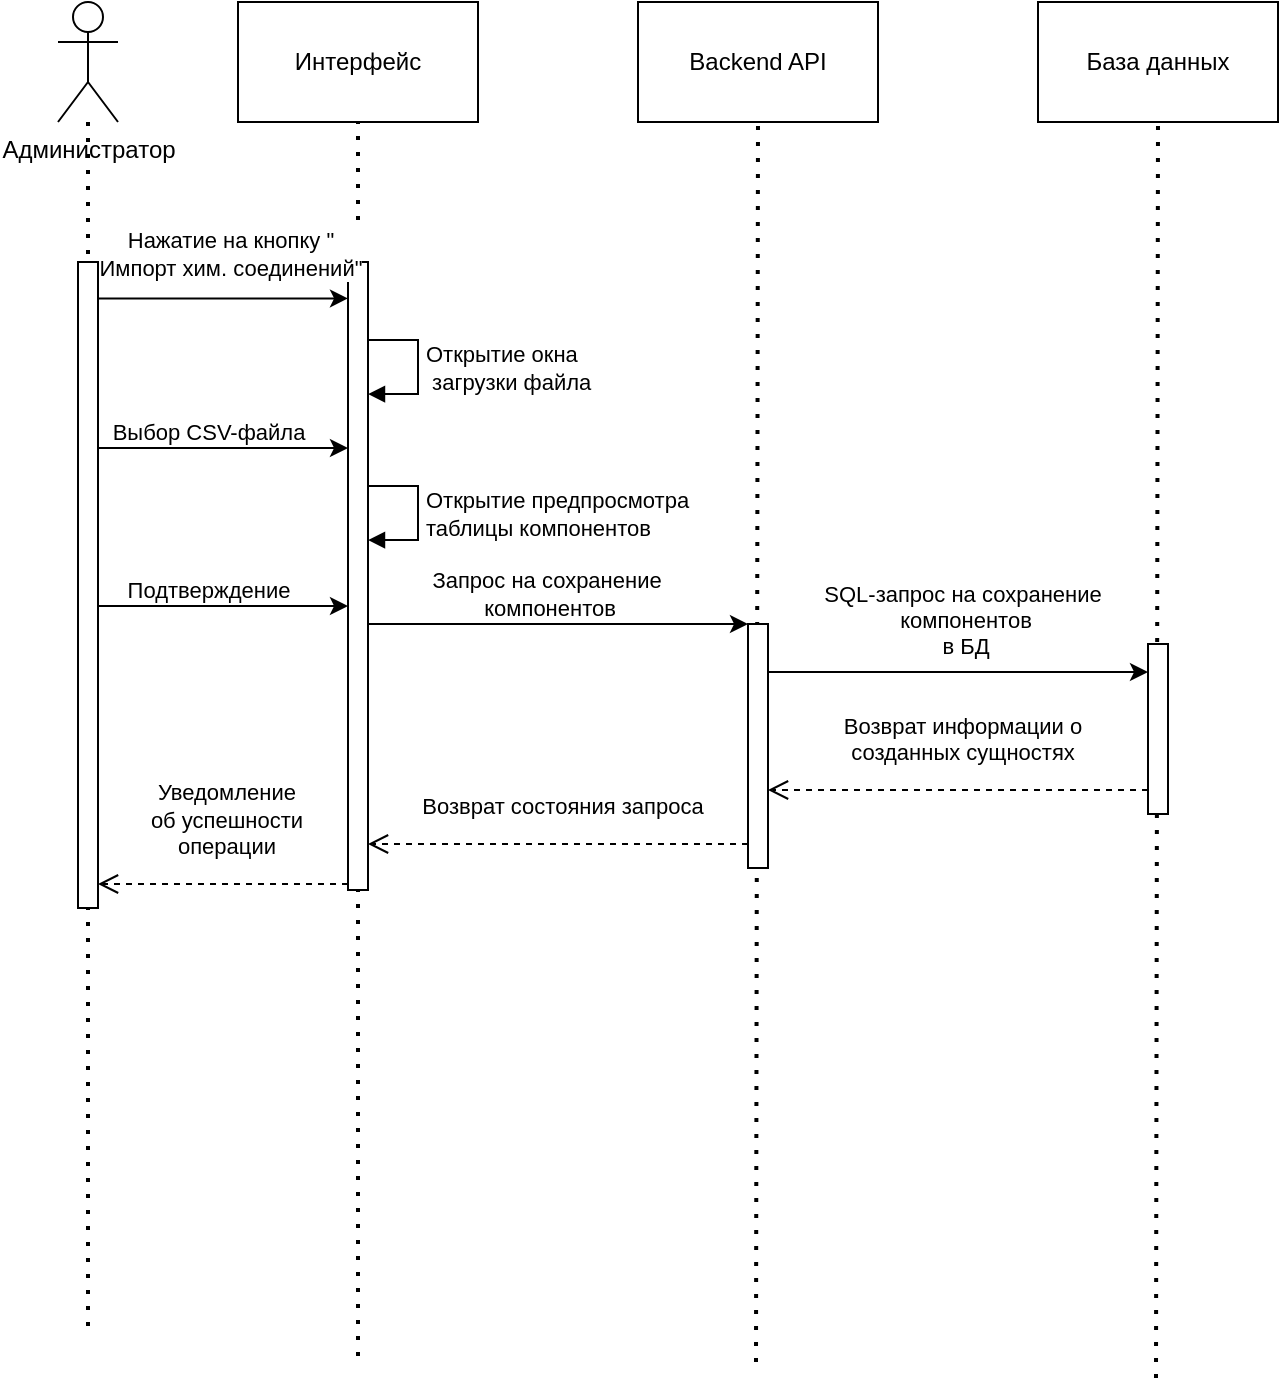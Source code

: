 <mxfile version="24.4.8" type="github">
  <diagram name="Page-1" id="2YBvvXClWsGukQMizWep">
    <mxGraphModel dx="1434" dy="781" grid="0" gridSize="10" guides="1" tooltips="1" connect="1" arrows="1" fold="1" page="1" pageScale="1" pageWidth="850" pageHeight="1100" math="0" shadow="0">
      <root>
        <mxCell id="0" />
        <mxCell id="1" parent="0" />
        <mxCell id="QnuRR7nnTxYpYRV391N2-17" value="" style="endArrow=none;dashed=1;html=1;dashPattern=1 3;strokeWidth=2;rounded=0;" edge="1" parent="1" source="QnuRR7nnTxYpYRV391N2-21">
          <mxGeometry width="50" height="50" relative="1" as="geometry">
            <mxPoint x="230" y="310" as="sourcePoint" />
            <mxPoint x="95" y="697" as="targetPoint" />
          </mxGeometry>
        </mxCell>
        <mxCell id="QnuRR7nnTxYpYRV391N2-18" value="" style="endArrow=none;dashed=1;html=1;dashPattern=1 3;strokeWidth=2;rounded=0;entryX=0.5;entryY=1;entryDx=0;entryDy=0;" edge="1" parent="1" target="QnuRR7nnTxYpYRV391N2-22">
          <mxGeometry width="50" height="50" relative="1" as="geometry">
            <mxPoint x="230" y="707" as="sourcePoint" />
            <mxPoint x="280" y="260" as="targetPoint" />
          </mxGeometry>
        </mxCell>
        <mxCell id="QnuRR7nnTxYpYRV391N2-19" value="" style="endArrow=none;dashed=1;html=1;dashPattern=1 3;strokeWidth=2;rounded=0;entryX=0.5;entryY=1;entryDx=0;entryDy=0;" edge="1" parent="1" target="QnuRR7nnTxYpYRV391N2-25">
          <mxGeometry width="50" height="50" relative="1" as="geometry">
            <mxPoint x="429" y="710" as="sourcePoint" />
            <mxPoint x="280" y="260" as="targetPoint" />
          </mxGeometry>
        </mxCell>
        <mxCell id="QnuRR7nnTxYpYRV391N2-20" value="" style="endArrow=none;dashed=1;html=1;dashPattern=1 3;strokeWidth=2;rounded=0;entryX=0.5;entryY=1;entryDx=0;entryDy=0;" edge="1" parent="1" target="QnuRR7nnTxYpYRV391N2-27">
          <mxGeometry width="50" height="50" relative="1" as="geometry">
            <mxPoint x="629" y="718" as="sourcePoint" />
            <mxPoint x="280" y="260" as="targetPoint" />
          </mxGeometry>
        </mxCell>
        <mxCell id="QnuRR7nnTxYpYRV391N2-21" value="&lt;div&gt;Администратор&lt;/div&gt;" style="shape=umlActor;verticalLabelPosition=bottom;verticalAlign=top;html=1;outlineConnect=0;align=center;horizontal=1;labelPosition=center;" vertex="1" parent="1">
          <mxGeometry x="80" y="30" width="30" height="60" as="geometry" />
        </mxCell>
        <mxCell id="QnuRR7nnTxYpYRV391N2-22" value="Интерфейс" style="rounded=0;whiteSpace=wrap;html=1;" vertex="1" parent="1">
          <mxGeometry x="170" y="30" width="120" height="60" as="geometry" />
        </mxCell>
        <mxCell id="QnuRR7nnTxYpYRV391N2-23" value="" style="html=1;points=[[0,0,0,0,5],[0,1,0,0,-5],[1,0,0,0,5],[1,1,0,0,-5]];perimeter=orthogonalPerimeter;outlineConnect=0;targetShapes=umlLifeline;portConstraint=eastwest;newEdgeStyle={&quot;curved&quot;:0,&quot;rounded&quot;:0};" vertex="1" parent="1">
          <mxGeometry x="90" y="160" width="10" height="323" as="geometry" />
        </mxCell>
        <mxCell id="QnuRR7nnTxYpYRV391N2-24" value="" style="html=1;points=[[0,0,0,0,5],[0,1,0,0,-5],[1,0,0,0,5],[1,1,0,0,-5]];perimeter=orthogonalPerimeter;outlineConnect=0;targetShapes=umlLifeline;portConstraint=eastwest;newEdgeStyle={&quot;curved&quot;:0,&quot;rounded&quot;:0};" vertex="1" parent="1">
          <mxGeometry x="225" y="160" width="10" height="314" as="geometry" />
        </mxCell>
        <mxCell id="QnuRR7nnTxYpYRV391N2-25" value="Backend API" style="rounded=0;whiteSpace=wrap;html=1;" vertex="1" parent="1">
          <mxGeometry x="370" y="30" width="120" height="60" as="geometry" />
        </mxCell>
        <mxCell id="QnuRR7nnTxYpYRV391N2-26" value="" style="html=1;points=[[0,0,0,0,5],[0,1,0,0,-5],[1,0,0,0,5],[1,1,0,0,-5]];perimeter=orthogonalPerimeter;outlineConnect=0;targetShapes=umlLifeline;portConstraint=eastwest;newEdgeStyle={&quot;curved&quot;:0,&quot;rounded&quot;:0};" vertex="1" parent="1">
          <mxGeometry x="425" y="341" width="10" height="122" as="geometry" />
        </mxCell>
        <mxCell id="QnuRR7nnTxYpYRV391N2-27" value="База данных" style="rounded=0;whiteSpace=wrap;html=1;" vertex="1" parent="1">
          <mxGeometry x="570" y="30" width="120" height="60" as="geometry" />
        </mxCell>
        <mxCell id="QnuRR7nnTxYpYRV391N2-28" value="" style="html=1;points=[[0,0,0,0,5],[0,1,0,0,-5],[1,0,0,0,5],[1,1,0,0,-5]];perimeter=orthogonalPerimeter;outlineConnect=0;targetShapes=umlLifeline;portConstraint=eastwest;newEdgeStyle={&quot;curved&quot;:0,&quot;rounded&quot;:0};" vertex="1" parent="1">
          <mxGeometry x="625" y="351" width="10" height="85" as="geometry" />
        </mxCell>
        <mxCell id="QnuRR7nnTxYpYRV391N2-33" value="" style="endArrow=classic;html=1;rounded=0;entryX=0;entryY=0.058;entryDx=0;entryDy=0;entryPerimeter=0;" edge="1" parent="1" source="QnuRR7nnTxYpYRV391N2-23" target="QnuRR7nnTxYpYRV391N2-24">
          <mxGeometry width="50" height="50" relative="1" as="geometry">
            <mxPoint x="132" y="234" as="sourcePoint" />
            <mxPoint x="182" y="184" as="targetPoint" />
          </mxGeometry>
        </mxCell>
        <mxCell id="QnuRR7nnTxYpYRV391N2-34" value="Нажатие на кнопку &quot;&lt;br&gt;Импорт хим. соединений&quot;" style="edgeLabel;html=1;align=center;verticalAlign=middle;resizable=0;points=[];" vertex="1" connectable="0" parent="QnuRR7nnTxYpYRV391N2-33">
          <mxGeometry x="-0.136" y="-1" relative="1" as="geometry">
            <mxPoint x="12" y="-23" as="offset" />
          </mxGeometry>
        </mxCell>
        <mxCell id="QnuRR7nnTxYpYRV391N2-36" value="&lt;div&gt;Открытие окна&lt;/div&gt;&lt;div&gt;&amp;nbsp;загрузки файла&lt;/div&gt;" style="html=1;align=left;spacingLeft=2;endArrow=block;rounded=0;edgeStyle=orthogonalEdgeStyle;curved=0;rounded=0;exitX=1;exitY=0.246;exitDx=0;exitDy=0;exitPerimeter=0;" edge="1" parent="1">
          <mxGeometry x="0.013" relative="1" as="geometry">
            <mxPoint x="235" y="199.002" as="sourcePoint" />
            <Array as="points">
              <mxPoint x="260" y="199.03" />
              <mxPoint x="260" y="226.03" />
            </Array>
            <mxPoint x="235" y="226.03" as="targetPoint" />
            <mxPoint as="offset" />
          </mxGeometry>
        </mxCell>
        <mxCell id="QnuRR7nnTxYpYRV391N2-37" value="" style="endArrow=classic;html=1;rounded=0;" edge="1" parent="1">
          <mxGeometry width="50" height="50" relative="1" as="geometry">
            <mxPoint x="100" y="253" as="sourcePoint" />
            <mxPoint x="225" y="253" as="targetPoint" />
          </mxGeometry>
        </mxCell>
        <mxCell id="QnuRR7nnTxYpYRV391N2-38" value="Выбор CSV-файла" style="edgeLabel;html=1;align=center;verticalAlign=middle;resizable=0;points=[];" vertex="1" connectable="0" parent="QnuRR7nnTxYpYRV391N2-37">
          <mxGeometry x="-0.179" y="2" relative="1" as="geometry">
            <mxPoint x="3" y="-6" as="offset" />
          </mxGeometry>
        </mxCell>
        <mxCell id="QnuRR7nnTxYpYRV391N2-39" value="&lt;div&gt;Открытие предпросмотра&lt;/div&gt;&lt;div&gt;таблицы компонентов&lt;br&gt;&lt;/div&gt;" style="html=1;align=left;spacingLeft=2;endArrow=block;rounded=0;edgeStyle=orthogonalEdgeStyle;curved=0;rounded=0;exitX=1;exitY=0.246;exitDx=0;exitDy=0;exitPerimeter=0;" edge="1" parent="1">
          <mxGeometry x="0.013" relative="1" as="geometry">
            <mxPoint x="235" y="272.002" as="sourcePoint" />
            <Array as="points">
              <mxPoint x="260" y="272.03" />
              <mxPoint x="260" y="299.03" />
            </Array>
            <mxPoint x="235" y="299.03" as="targetPoint" />
            <mxPoint as="offset" />
          </mxGeometry>
        </mxCell>
        <mxCell id="QnuRR7nnTxYpYRV391N2-40" value="" style="endArrow=classic;html=1;rounded=0;" edge="1" parent="1">
          <mxGeometry width="50" height="50" relative="1" as="geometry">
            <mxPoint x="100" y="332" as="sourcePoint" />
            <mxPoint x="225" y="332" as="targetPoint" />
          </mxGeometry>
        </mxCell>
        <mxCell id="QnuRR7nnTxYpYRV391N2-41" value="Подтверждение" style="edgeLabel;html=1;align=center;verticalAlign=middle;resizable=0;points=[];" vertex="1" connectable="0" parent="QnuRR7nnTxYpYRV391N2-40">
          <mxGeometry x="-0.179" y="2" relative="1" as="geometry">
            <mxPoint x="3" y="-6" as="offset" />
          </mxGeometry>
        </mxCell>
        <mxCell id="QnuRR7nnTxYpYRV391N2-42" value="" style="endArrow=classic;html=1;rounded=0;" edge="1" parent="1" source="QnuRR7nnTxYpYRV391N2-24" target="QnuRR7nnTxYpYRV391N2-26">
          <mxGeometry width="50" height="50" relative="1" as="geometry">
            <mxPoint x="237" y="354" as="sourcePoint" />
            <mxPoint x="312" y="354" as="targetPoint" />
          </mxGeometry>
        </mxCell>
        <mxCell id="QnuRR7nnTxYpYRV391N2-43" value="&lt;div&gt;Запрос на сохранение&lt;/div&gt;&lt;div&gt;&amp;nbsp;компонентов&lt;/div&gt;" style="edgeLabel;html=1;align=center;verticalAlign=middle;resizable=0;points=[];" vertex="1" connectable="0" parent="QnuRR7nnTxYpYRV391N2-42">
          <mxGeometry x="0.139" y="1" relative="1" as="geometry">
            <mxPoint x="-19" y="-14" as="offset" />
          </mxGeometry>
        </mxCell>
        <mxCell id="QnuRR7nnTxYpYRV391N2-44" value="" style="endArrow=classic;html=1;rounded=0;" edge="1" parent="1">
          <mxGeometry width="50" height="50" relative="1" as="geometry">
            <mxPoint x="435" y="365" as="sourcePoint" />
            <mxPoint x="625" y="365" as="targetPoint" />
          </mxGeometry>
        </mxCell>
        <mxCell id="QnuRR7nnTxYpYRV391N2-45" value="&lt;div&gt;SQL-запрос на сохранение&lt;/div&gt;&lt;div&gt;&amp;nbsp;компонентов&lt;/div&gt;&amp;nbsp;в БД" style="edgeLabel;html=1;align=center;verticalAlign=middle;resizable=0;points=[];" vertex="1" connectable="0" parent="QnuRR7nnTxYpYRV391N2-44">
          <mxGeometry x="0.139" y="1" relative="1" as="geometry">
            <mxPoint x="-11" y="-25" as="offset" />
          </mxGeometry>
        </mxCell>
        <mxCell id="QnuRR7nnTxYpYRV391N2-46" value="&lt;div&gt;Возврат информации о &lt;br&gt;&lt;/div&gt;&lt;div&gt;созданных сущностях&lt;br&gt;&lt;/div&gt;" style="html=1;verticalAlign=bottom;endArrow=open;dashed=1;endSize=8;curved=0;rounded=0;" edge="1" parent="1">
          <mxGeometry x="-0.021" y="-10" relative="1" as="geometry">
            <mxPoint x="625" y="424" as="sourcePoint" />
            <mxPoint x="435" y="424" as="targetPoint" />
            <mxPoint as="offset" />
          </mxGeometry>
        </mxCell>
        <mxCell id="QnuRR7nnTxYpYRV391N2-47" value="&lt;div&gt;Возврат состояния запроса&lt;/div&gt;" style="html=1;verticalAlign=bottom;endArrow=open;dashed=1;endSize=8;curved=0;rounded=0;" edge="1" parent="1">
          <mxGeometry x="-0.021" y="-10" relative="1" as="geometry">
            <mxPoint x="425" y="451" as="sourcePoint" />
            <mxPoint x="235" y="451" as="targetPoint" />
            <mxPoint as="offset" />
          </mxGeometry>
        </mxCell>
        <mxCell id="QnuRR7nnTxYpYRV391N2-48" value="&lt;div&gt;Уведомление&lt;/div&gt;&lt;div&gt;об успешности &lt;br&gt;&lt;/div&gt;&lt;div&gt;операции&lt;br&gt;&lt;/div&gt;" style="html=1;verticalAlign=bottom;endArrow=open;dashed=1;endSize=8;curved=0;rounded=0;" edge="1" parent="1">
          <mxGeometry x="-0.024" y="-10" relative="1" as="geometry">
            <mxPoint x="225" y="471" as="sourcePoint" />
            <mxPoint x="100" y="471" as="targetPoint" />
            <mxPoint as="offset" />
          </mxGeometry>
        </mxCell>
      </root>
    </mxGraphModel>
  </diagram>
</mxfile>
